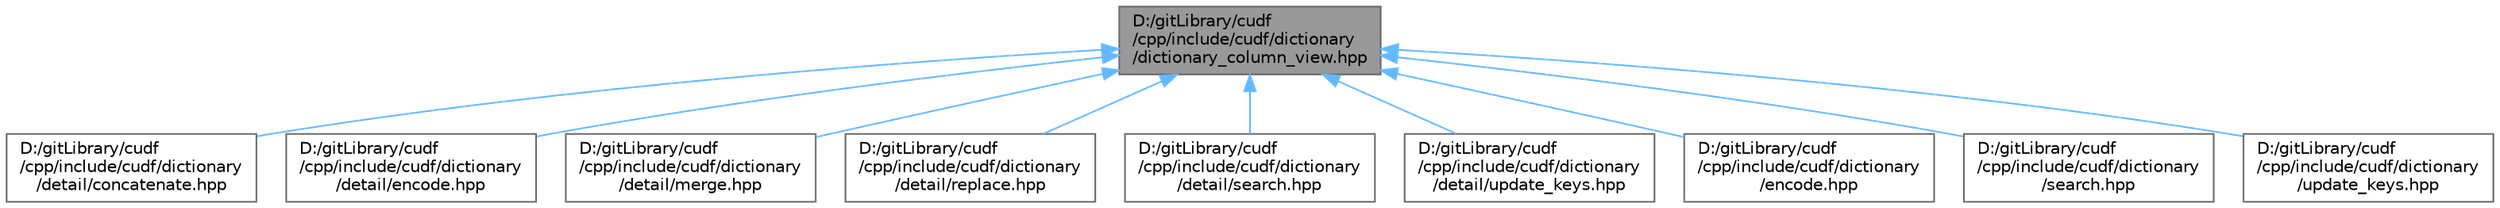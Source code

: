 digraph "D:/gitLibrary/cudf/cpp/include/cudf/dictionary/dictionary_column_view.hpp"
{
 // LATEX_PDF_SIZE
  bgcolor="transparent";
  edge [fontname=Helvetica,fontsize=10,labelfontname=Helvetica,labelfontsize=10];
  node [fontname=Helvetica,fontsize=10,shape=box,height=0.2,width=0.4];
  Node1 [id="Node000001",label="D:/gitLibrary/cudf\l/cpp/include/cudf/dictionary\l/dictionary_column_view.hpp",height=0.2,width=0.4,color="gray40", fillcolor="grey60", style="filled", fontcolor="black",tooltip="Class definition for cudf::dictionary_column_view"];
  Node1 -> Node2 [id="edge10_Node000001_Node000002",dir="back",color="steelblue1",style="solid",tooltip=" "];
  Node2 [id="Node000002",label="D:/gitLibrary/cudf\l/cpp/include/cudf/dictionary\l/detail/concatenate.hpp",height=0.2,width=0.4,color="grey40", fillcolor="white", style="filled",URL="$dictionary_2detail_2concatenate_8hpp.html",tooltip=" "];
  Node1 -> Node3 [id="edge11_Node000001_Node000003",dir="back",color="steelblue1",style="solid",tooltip=" "];
  Node3 [id="Node000003",label="D:/gitLibrary/cudf\l/cpp/include/cudf/dictionary\l/detail/encode.hpp",height=0.2,width=0.4,color="grey40", fillcolor="white", style="filled",URL="$detail_2encode_8hpp.html",tooltip=" "];
  Node1 -> Node4 [id="edge12_Node000001_Node000004",dir="back",color="steelblue1",style="solid",tooltip=" "];
  Node4 [id="Node000004",label="D:/gitLibrary/cudf\l/cpp/include/cudf/dictionary\l/detail/merge.hpp",height=0.2,width=0.4,color="grey40", fillcolor="white", style="filled",URL="$dictionary_2detail_2merge_8hpp.html",tooltip=" "];
  Node1 -> Node5 [id="edge13_Node000001_Node000005",dir="back",color="steelblue1",style="solid",tooltip=" "];
  Node5 [id="Node000005",label="D:/gitLibrary/cudf\l/cpp/include/cudf/dictionary\l/detail/replace.hpp",height=0.2,width=0.4,color="grey40", fillcolor="white", style="filled",URL="$dictionary_2detail_2replace_8hpp.html",tooltip=" "];
  Node1 -> Node6 [id="edge14_Node000001_Node000006",dir="back",color="steelblue1",style="solid",tooltip=" "];
  Node6 [id="Node000006",label="D:/gitLibrary/cudf\l/cpp/include/cudf/dictionary\l/detail/search.hpp",height=0.2,width=0.4,color="grey40", fillcolor="white", style="filled",URL="$dictionary_2detail_2search_8hpp.html",tooltip=" "];
  Node1 -> Node7 [id="edge15_Node000001_Node000007",dir="back",color="steelblue1",style="solid",tooltip=" "];
  Node7 [id="Node000007",label="D:/gitLibrary/cudf\l/cpp/include/cudf/dictionary\l/detail/update_keys.hpp",height=0.2,width=0.4,color="grey40", fillcolor="white", style="filled",URL="$detail_2update__keys_8hpp.html",tooltip=" "];
  Node1 -> Node8 [id="edge16_Node000001_Node000008",dir="back",color="steelblue1",style="solid",tooltip=" "];
  Node8 [id="Node000008",label="D:/gitLibrary/cudf\l/cpp/include/cudf/dictionary\l/encode.hpp",height=0.2,width=0.4,color="grey40", fillcolor="white", style="filled",URL="$encode_8hpp.html",tooltip="Dictionary column encode and decode APIs"];
  Node1 -> Node9 [id="edge17_Node000001_Node000009",dir="back",color="steelblue1",style="solid",tooltip=" "];
  Node9 [id="Node000009",label="D:/gitLibrary/cudf\l/cpp/include/cudf/dictionary\l/search.hpp",height=0.2,width=0.4,color="grey40", fillcolor="white", style="filled",URL="$dictionary_2search_8hpp.html",tooltip=" "];
  Node1 -> Node10 [id="edge18_Node000001_Node000010",dir="back",color="steelblue1",style="solid",tooltip=" "];
  Node10 [id="Node000010",label="D:/gitLibrary/cudf\l/cpp/include/cudf/dictionary\l/update_keys.hpp",height=0.2,width=0.4,color="grey40", fillcolor="white", style="filled",URL="$update__keys_8hpp.html",tooltip=" "];
}
